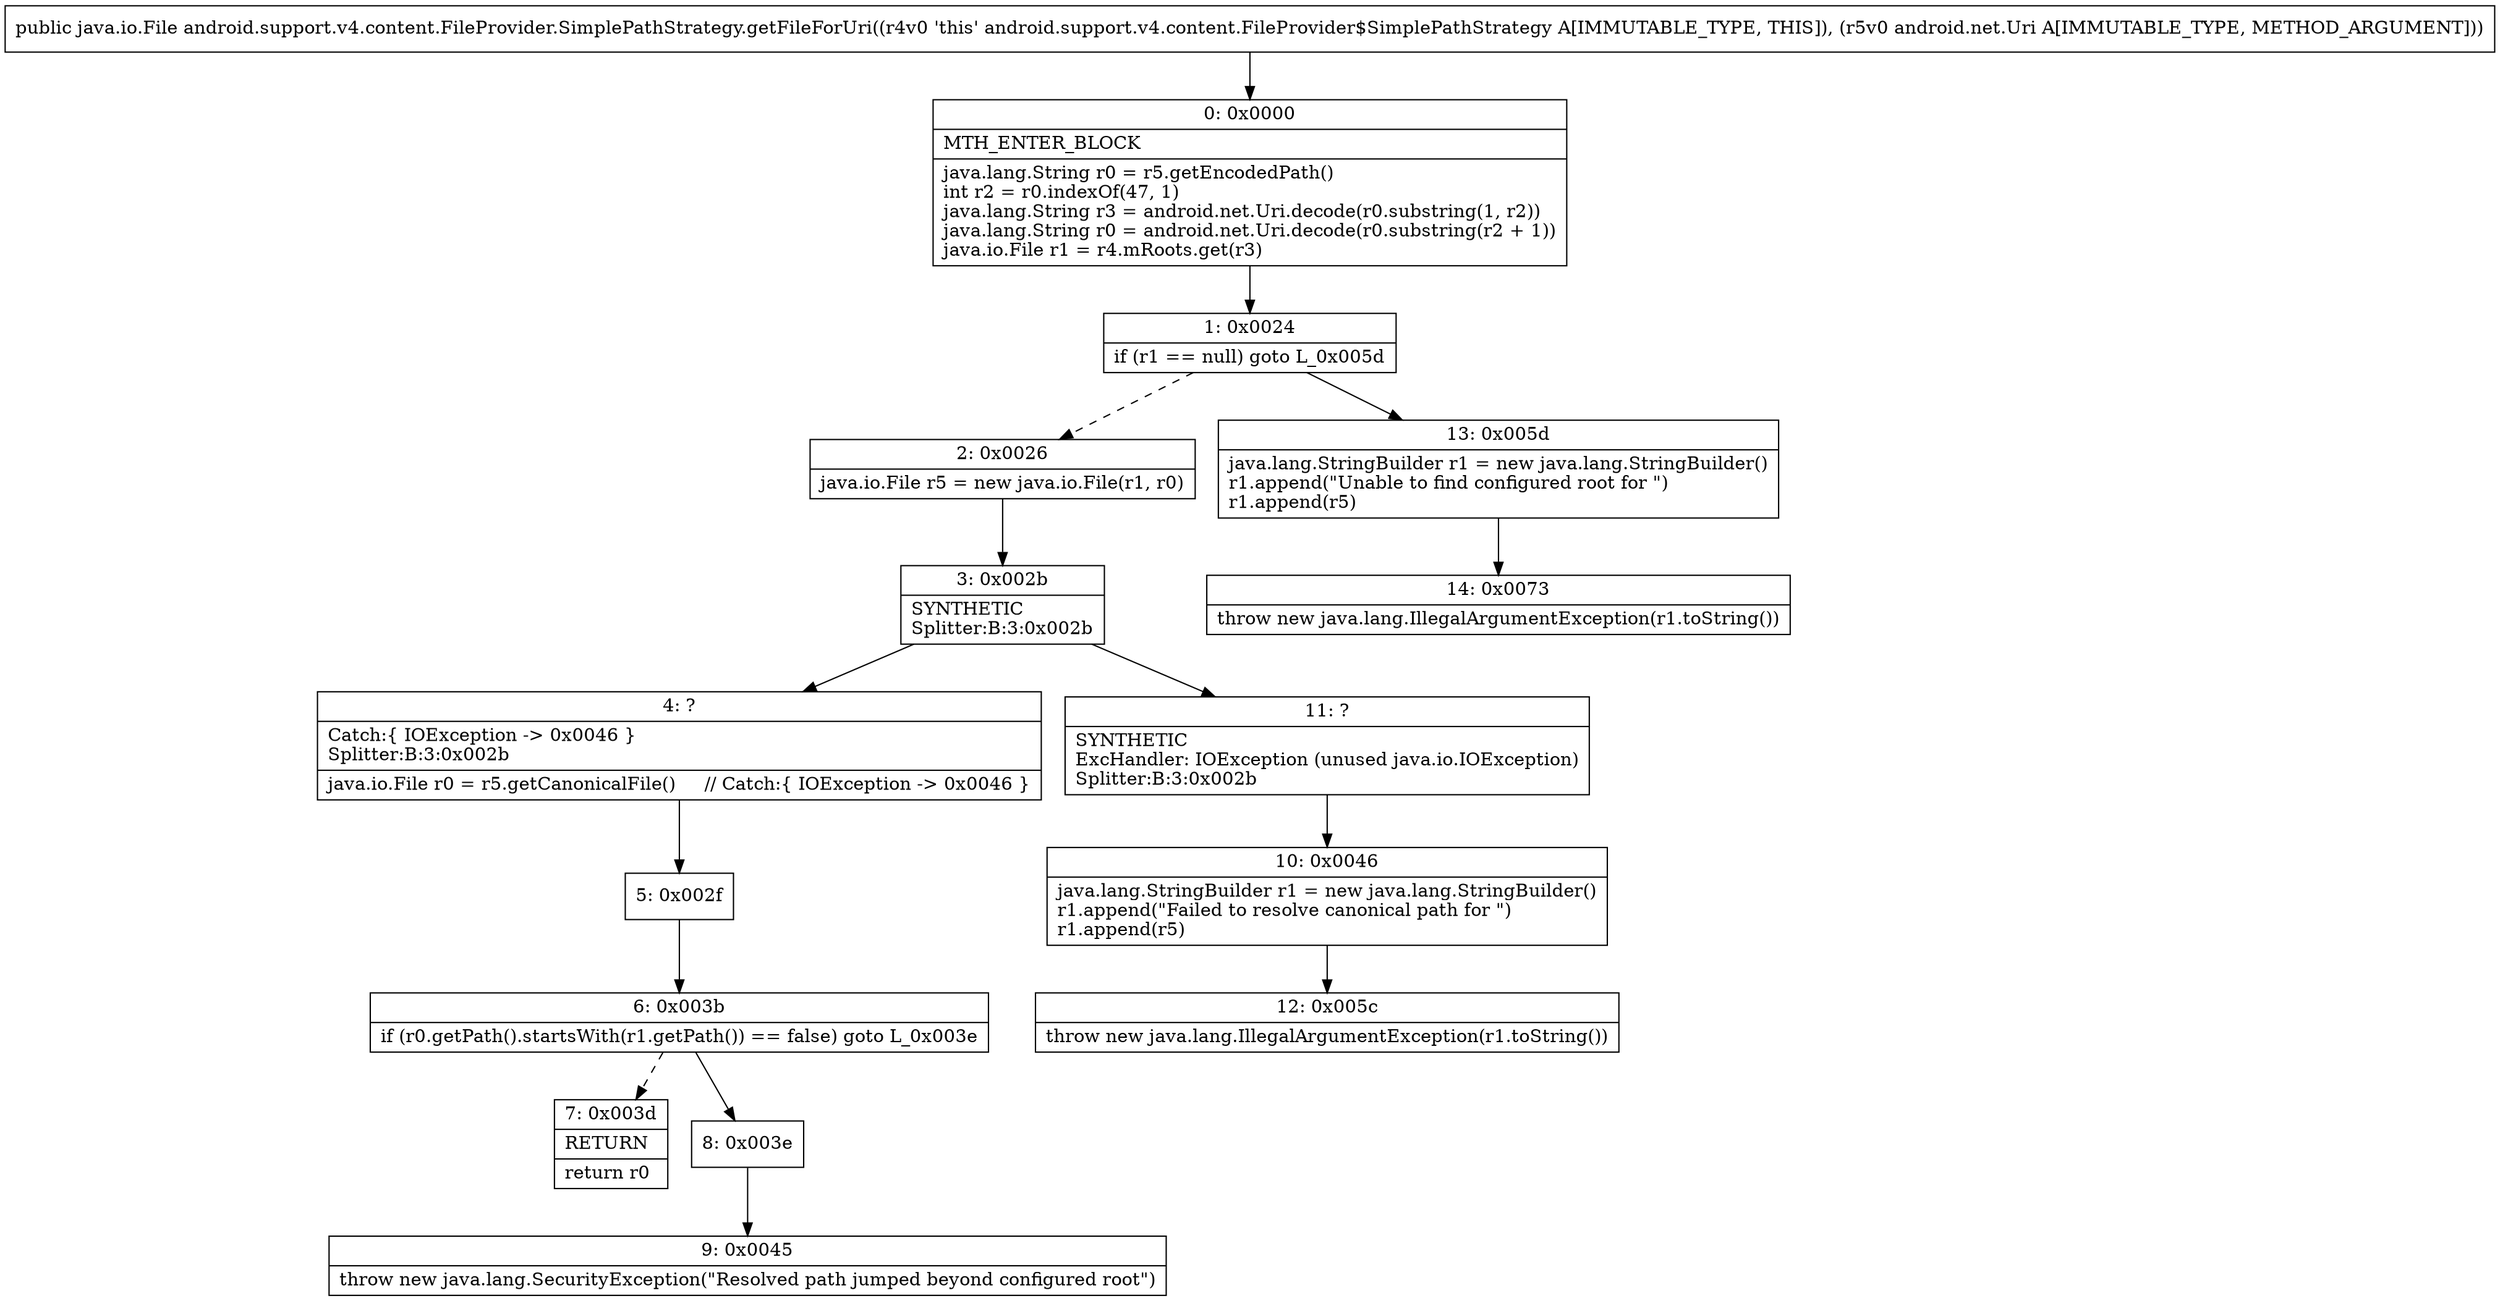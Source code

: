 digraph "CFG forandroid.support.v4.content.FileProvider.SimplePathStrategy.getFileForUri(Landroid\/net\/Uri;)Ljava\/io\/File;" {
Node_0 [shape=record,label="{0\:\ 0x0000|MTH_ENTER_BLOCK\l|java.lang.String r0 = r5.getEncodedPath()\lint r2 = r0.indexOf(47, 1)\ljava.lang.String r3 = android.net.Uri.decode(r0.substring(1, r2))\ljava.lang.String r0 = android.net.Uri.decode(r0.substring(r2 + 1))\ljava.io.File r1 = r4.mRoots.get(r3)\l}"];
Node_1 [shape=record,label="{1\:\ 0x0024|if (r1 == null) goto L_0x005d\l}"];
Node_2 [shape=record,label="{2\:\ 0x0026|java.io.File r5 = new java.io.File(r1, r0)\l}"];
Node_3 [shape=record,label="{3\:\ 0x002b|SYNTHETIC\lSplitter:B:3:0x002b\l}"];
Node_4 [shape=record,label="{4\:\ ?|Catch:\{ IOException \-\> 0x0046 \}\lSplitter:B:3:0x002b\l|java.io.File r0 = r5.getCanonicalFile()     \/\/ Catch:\{ IOException \-\> 0x0046 \}\l}"];
Node_5 [shape=record,label="{5\:\ 0x002f}"];
Node_6 [shape=record,label="{6\:\ 0x003b|if (r0.getPath().startsWith(r1.getPath()) == false) goto L_0x003e\l}"];
Node_7 [shape=record,label="{7\:\ 0x003d|RETURN\l|return r0\l}"];
Node_8 [shape=record,label="{8\:\ 0x003e}"];
Node_9 [shape=record,label="{9\:\ 0x0045|throw new java.lang.SecurityException(\"Resolved path jumped beyond configured root\")\l}"];
Node_10 [shape=record,label="{10\:\ 0x0046|java.lang.StringBuilder r1 = new java.lang.StringBuilder()\lr1.append(\"Failed to resolve canonical path for \")\lr1.append(r5)\l}"];
Node_11 [shape=record,label="{11\:\ ?|SYNTHETIC\lExcHandler: IOException (unused java.io.IOException)\lSplitter:B:3:0x002b\l}"];
Node_12 [shape=record,label="{12\:\ 0x005c|throw new java.lang.IllegalArgumentException(r1.toString())\l}"];
Node_13 [shape=record,label="{13\:\ 0x005d|java.lang.StringBuilder r1 = new java.lang.StringBuilder()\lr1.append(\"Unable to find configured root for \")\lr1.append(r5)\l}"];
Node_14 [shape=record,label="{14\:\ 0x0073|throw new java.lang.IllegalArgumentException(r1.toString())\l}"];
MethodNode[shape=record,label="{public java.io.File android.support.v4.content.FileProvider.SimplePathStrategy.getFileForUri((r4v0 'this' android.support.v4.content.FileProvider$SimplePathStrategy A[IMMUTABLE_TYPE, THIS]), (r5v0 android.net.Uri A[IMMUTABLE_TYPE, METHOD_ARGUMENT])) }"];
MethodNode -> Node_0;
Node_0 -> Node_1;
Node_1 -> Node_2[style=dashed];
Node_1 -> Node_13;
Node_2 -> Node_3;
Node_3 -> Node_4;
Node_3 -> Node_11;
Node_4 -> Node_5;
Node_5 -> Node_6;
Node_6 -> Node_7[style=dashed];
Node_6 -> Node_8;
Node_8 -> Node_9;
Node_10 -> Node_12;
Node_11 -> Node_10;
Node_13 -> Node_14;
}

